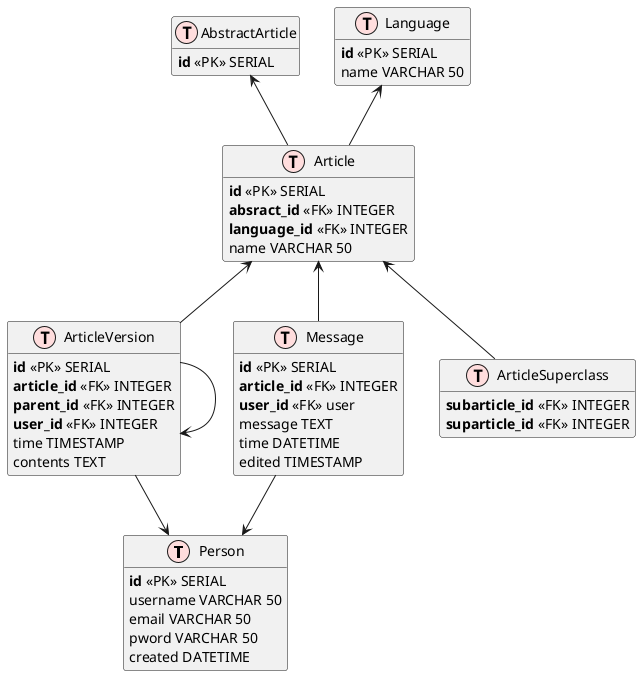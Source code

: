 @startuml
!define Table(name) class name as "name" << (T,#FFDDDD) >>
!define primary_key(x) <b>x</b> <<PK>>
!define foreign_key(x) <b>x</b> <<FK>>
!define unique(x) <color:green>x</color>
!define not_null(x) <u>x</u>

hide methods
hide stereotypes



Table(Person){
    primary_key(id) SERIAL
    username VARCHAR 50
    email VARCHAR 50
    pword VARCHAR 50
    created DATETIME
}


Table(Article) {
    primary_key(id) SERIAL
    foreign_key(absract_id) INTEGER
    foreign_key(language_id) INTEGER
    name VARCHAR 50
}
Table(ArticleVersion){
    primary_key(id) SERIAL
    foreign_key(article_id) INTEGER
    foreign_key(parent_id) INTEGER
    foreign_key(user_id) INTEGER
    time TIMESTAMP
    contents TEXT
}


Table(Message){
    primary_key(id) SERIAL
    foreign_key(article_id) INTEGER
    foreign_key(user_id) user
    message TEXT
    time DATETIME
    edited TIMESTAMP
}

Table(ArticleSuperclass){
    foreign_key(subarticle_id) INTEGER
    foreign_key(suparticle_id) INTEGER
}

Table(AbstractArticle) {
    primary_key(id) SERIAL
}

Table(Language) {
    primary_key(id) SERIAL
    name VARCHAR 50
}


Language <-- Article
AbstractArticle <-- Article
Article <-- ArticleVersion 
Article <-- Message
Message --> Person
ArticleVersion --> Person
ArticleVersion --> ArticleVersion

Article <-- ArticleSuperclass

@enduml